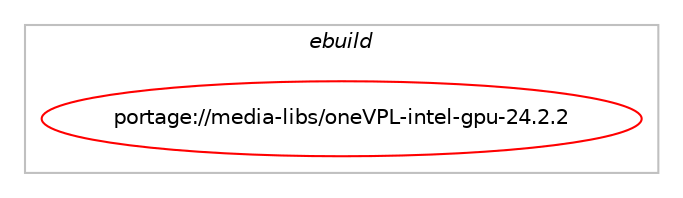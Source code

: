 digraph prolog {

# *************
# Graph options
# *************

newrank=true;
concentrate=true;
compound=true;
graph [rankdir=LR,fontname=Helvetica,fontsize=10,ranksep=1.5];#, ranksep=2.5, nodesep=0.2];
edge  [arrowhead=vee];
node  [fontname=Helvetica,fontsize=10];

# **********
# The ebuild
# **********

subgraph cluster_leftcol {
color=gray;
label=<<i>ebuild</i>>;
id [label="portage://media-libs/oneVPL-intel-gpu-24.2.2", color=red, width=4, href="../media-libs/oneVPL-intel-gpu-24.2.2.svg"];
}

# ****************
# The dependencies
# ****************

subgraph cluster_midcol {
color=gray;
label=<<i>dependencies</i>>;
subgraph cluster_compile {
fillcolor="#eeeeee";
style=filled;
label=<<i>compile</i>>;
# *** BEGIN UNKNOWN DEPENDENCY TYPE (TODO) ***
# id -> equal(package_dependency(portage://media-libs/oneVPL-intel-gpu-24.2.2,install,no,media-libs,libva,none,[,,],[],[]))
# *** END UNKNOWN DEPENDENCY TYPE (TODO) ***

# *** BEGIN UNKNOWN DEPENDENCY TYPE (TODO) ***
# id -> equal(package_dependency(portage://media-libs/oneVPL-intel-gpu-24.2.2,install,no,x11-libs,libdrm,none,[,,],[],[use(enable(video_cards_intel),none)]))
# *** END UNKNOWN DEPENDENCY TYPE (TODO) ***

}
subgraph cluster_compileandrun {
fillcolor="#eeeeee";
style=filled;
label=<<i>compile and run</i>>;
}
subgraph cluster_run {
fillcolor="#eeeeee";
style=filled;
label=<<i>run</i>>;
# *** BEGIN UNKNOWN DEPENDENCY TYPE (TODO) ***
# id -> equal(any_of_group([package_dependency(portage://media-libs/oneVPL-intel-gpu-24.2.2,run,no,media-libs,libvpl,none,[,,],[],[]),package_dependency(portage://media-libs/oneVPL-intel-gpu-24.2.2,run,no,media-libs,intel-mediasdk,none,[,,],[],[])]))
# *** END UNKNOWN DEPENDENCY TYPE (TODO) ***

# *** BEGIN UNKNOWN DEPENDENCY TYPE (TODO) ***
# id -> equal(package_dependency(portage://media-libs/oneVPL-intel-gpu-24.2.2,run,no,media-libs,libva,none,[,,],[],[]))
# *** END UNKNOWN DEPENDENCY TYPE (TODO) ***

# *** BEGIN UNKNOWN DEPENDENCY TYPE (TODO) ***
# id -> equal(package_dependency(portage://media-libs/oneVPL-intel-gpu-24.2.2,run,no,media-libs,libva-intel-media-driver,greaterequal,[24.2.2,,,24.2.2],[],[]))
# *** END UNKNOWN DEPENDENCY TYPE (TODO) ***

# *** BEGIN UNKNOWN DEPENDENCY TYPE (TODO) ***
# id -> equal(package_dependency(portage://media-libs/oneVPL-intel-gpu-24.2.2,run,no,x11-libs,libdrm,none,[,,],[],[use(enable(video_cards_intel),none)]))
# *** END UNKNOWN DEPENDENCY TYPE (TODO) ***

}
}

# **************
# The candidates
# **************

subgraph cluster_choices {
rank=same;
color=gray;
label=<<i>candidates</i>>;

}

}
